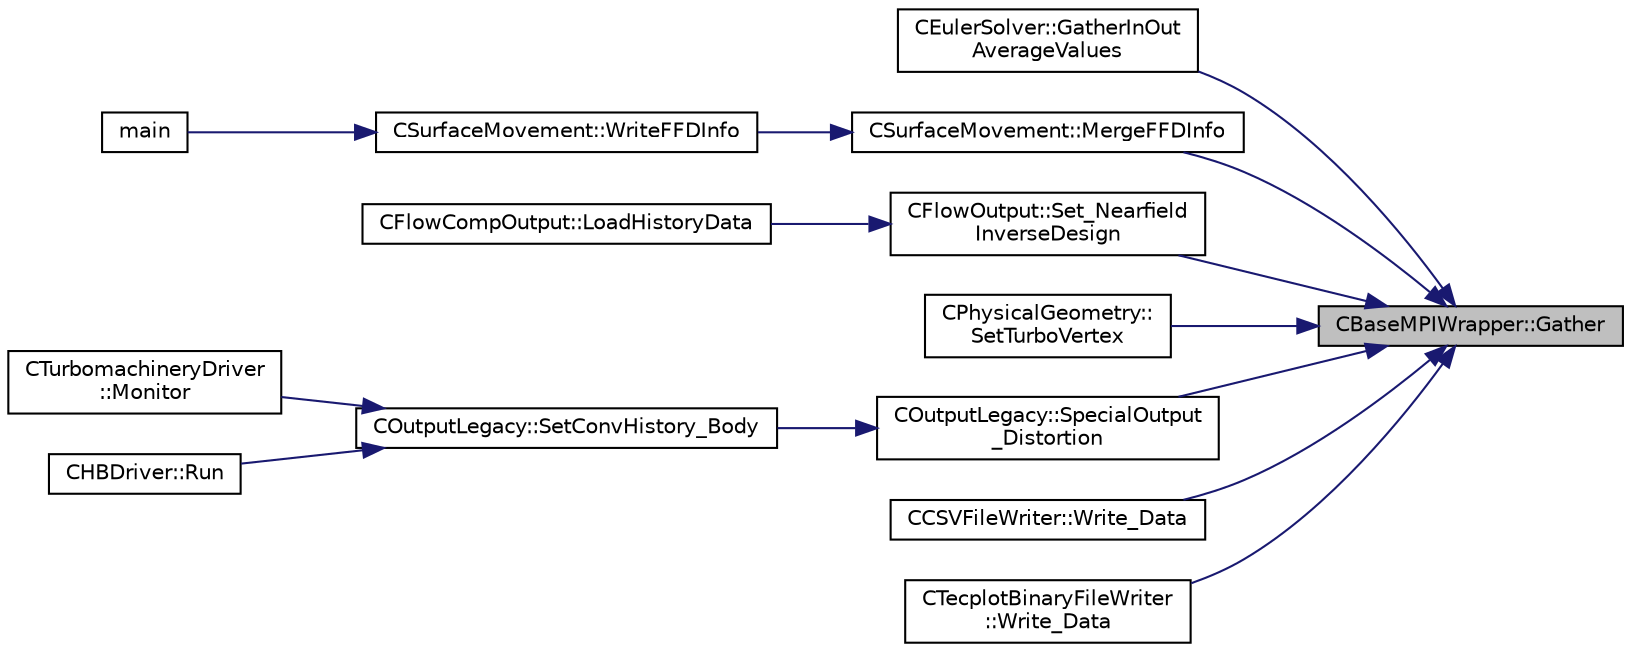 digraph "CBaseMPIWrapper::Gather"
{
 // LATEX_PDF_SIZE
  edge [fontname="Helvetica",fontsize="10",labelfontname="Helvetica",labelfontsize="10"];
  node [fontname="Helvetica",fontsize="10",shape=record];
  rankdir="RL";
  Node1 [label="CBaseMPIWrapper::Gather",height=0.2,width=0.4,color="black", fillcolor="grey75", style="filled", fontcolor="black",tooltip=" "];
  Node1 -> Node2 [dir="back",color="midnightblue",fontsize="10",style="solid",fontname="Helvetica"];
  Node2 [label="CEulerSolver::GatherInOut\lAverageValues",height=0.2,width=0.4,color="black", fillcolor="white", style="filled",URL="$classCEulerSolver.html#aed1cfafdcda109f1b9a30975cd99caf6",tooltip="It gathers into the master node average quantities at inflow and outflow needed for turbomachinery an..."];
  Node1 -> Node3 [dir="back",color="midnightblue",fontsize="10",style="solid",fontname="Helvetica"];
  Node3 [label="CSurfaceMovement::MergeFFDInfo",height=0.2,width=0.4,color="black", fillcolor="white", style="filled",URL="$classCSurfaceMovement.html#ab4632911c4d3163ac2e8fb6dc0c68f3f",tooltip="Merge the Free Form information in the SU2 file."];
  Node3 -> Node4 [dir="back",color="midnightblue",fontsize="10",style="solid",fontname="Helvetica"];
  Node4 [label="CSurfaceMovement::WriteFFDInfo",height=0.2,width=0.4,color="black", fillcolor="white", style="filled",URL="$classCSurfaceMovement.html#a04a626a52ad7acef005b80daeb1144e9",tooltip="Write the Free Form information in the SU2 file."];
  Node4 -> Node5 [dir="back",color="midnightblue",fontsize="10",style="solid",fontname="Helvetica"];
  Node5 [label="main",height=0.2,width=0.4,color="black", fillcolor="white", style="filled",URL="$SU2__DEF_8cpp.html#a0ddf1224851353fc92bfbff6f499fa97",tooltip=" "];
  Node1 -> Node6 [dir="back",color="midnightblue",fontsize="10",style="solid",fontname="Helvetica"];
  Node6 [label="CFlowOutput::Set_Nearfield\lInverseDesign",height=0.2,width=0.4,color="black", fillcolor="white", style="filled",URL="$classCFlowOutput.html#a75e4406994d764419b4969860a4343f5",tooltip="Set nearfield inverse design output field values (and also into the solver)."];
  Node6 -> Node7 [dir="back",color="midnightblue",fontsize="10",style="solid",fontname="Helvetica"];
  Node7 [label="CFlowCompOutput::LoadHistoryData",height=0.2,width=0.4,color="black", fillcolor="white", style="filled",URL="$classCFlowCompOutput.html#a393cb19a691990ee6e88f844eccc79ed",tooltip="Load the history output field values."];
  Node1 -> Node8 [dir="back",color="midnightblue",fontsize="10",style="solid",fontname="Helvetica"];
  Node8 [label="CPhysicalGeometry::\lSetTurboVertex",height=0.2,width=0.4,color="black", fillcolor="white", style="filled",URL="$classCPhysicalGeometry.html#a077e7ef5365c3a8ab069cb332f53e8aa",tooltip="Set turbo boundary vertex."];
  Node1 -> Node9 [dir="back",color="midnightblue",fontsize="10",style="solid",fontname="Helvetica"];
  Node9 [label="COutputLegacy::SpecialOutput\l_Distortion",height=0.2,width=0.4,color="black", fillcolor="white", style="filled",URL="$classCOutputLegacy.html#a32ea10e00944863f1051b1b0eea2dc5e",tooltip="Create and write the file with the flow coefficient on the surface."];
  Node9 -> Node10 [dir="back",color="midnightblue",fontsize="10",style="solid",fontname="Helvetica"];
  Node10 [label="COutputLegacy::SetConvHistory_Body",height=0.2,width=0.4,color="black", fillcolor="white", style="filled",URL="$classCOutputLegacy.html#a217cc0d778a3828499189a9debee47c6",tooltip="Write the history file and the convergence on the screen for serial computations."];
  Node10 -> Node11 [dir="back",color="midnightblue",fontsize="10",style="solid",fontname="Helvetica"];
  Node11 [label="CTurbomachineryDriver\l::Monitor",height=0.2,width=0.4,color="black", fillcolor="white", style="filled",URL="$classCTurbomachineryDriver.html#a46d71c90157f3116888e41d0789be956",tooltip="Monitor the computation."];
  Node10 -> Node12 [dir="back",color="midnightblue",fontsize="10",style="solid",fontname="Helvetica"];
  Node12 [label="CHBDriver::Run",height=0.2,width=0.4,color="black", fillcolor="white", style="filled",URL="$classCHBDriver.html#a741b28f789c77858055bdea1d5716f21",tooltip="Run a single iteration of a Harmonic Balance problem."];
  Node1 -> Node13 [dir="back",color="midnightblue",fontsize="10",style="solid",fontname="Helvetica"];
  Node13 [label="CCSVFileWriter::Write_Data",height=0.2,width=0.4,color="black", fillcolor="white", style="filled",URL="$classCCSVFileWriter.html#a053f8330286eb4969f34bf19e09e27da",tooltip="Write sorted data to file in CSV file format."];
  Node1 -> Node14 [dir="back",color="midnightblue",fontsize="10",style="solid",fontname="Helvetica"];
  Node14 [label="CTecplotBinaryFileWriter\l::Write_Data",height=0.2,width=0.4,color="black", fillcolor="white", style="filled",URL="$classCTecplotBinaryFileWriter.html#a4f1039c08a4fbaf2321b5107b99f22c0",tooltip="Write sorted data to file in tecplot binary file format."];
}
